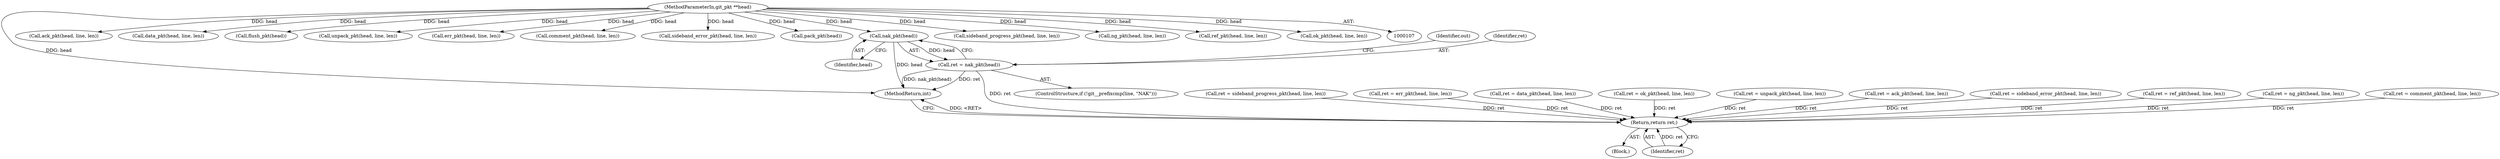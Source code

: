 digraph "0_libgit2_66e3774d279672ee51c3b54545a79d20d1ada834@pointer" {
"1000266" [label="(Call,nak_pkt(head))"];
"1000108" [label="(MethodParameterIn,git_pkt **head)"];
"1000264" [label="(Call,ret = nak_pkt(head))"];
"1000341" [label="(Return,return ret;)"];
"1000228" [label="(Call,ret = sideband_progress_pkt(head, line, len))"];
"1000254" [label="(Call,ack_pkt(head, line, len))"];
"1000274" [label="(Call,ret = err_pkt(head, line, len))"];
"1000112" [label="(Block,)"];
"1000216" [label="(Call,ret = data_pkt(head, line, len))"];
"1000342" [label="(Identifier,ret)"];
"1000298" [label="(Call,ret = ok_pkt(head, line, len))"];
"1000322" [label="(Call,ret = unpack_pkt(head, line, len))"];
"1000218" [label="(Call,data_pkt(head, line, len))"];
"1000108" [label="(MethodParameterIn,git_pkt **head)"];
"1000206" [label="(Call,flush_pkt(head))"];
"1000259" [label="(ControlStructure,if (!git__prefixcmp(line, \"NAK\")))"];
"1000265" [label="(Identifier,ret)"];
"1000252" [label="(Call,ret = ack_pkt(head, line, len))"];
"1000240" [label="(Call,ret = sideband_error_pkt(head, line, len))"];
"1000324" [label="(Call,unpack_pkt(head, line, len))"];
"1000267" [label="(Identifier,head)"];
"1000276" [label="(Call,err_pkt(head, line, len))"];
"1000337" [label="(Identifier,out)"];
"1000288" [label="(Call,comment_pkt(head, line, len))"];
"1000242" [label="(Call,sideband_error_pkt(head, line, len))"];
"1000150" [label="(Call,pack_pkt(head))"];
"1000264" [label="(Call,ret = nak_pkt(head))"];
"1000329" [label="(Call,ret = ref_pkt(head, line, len))"];
"1000341" [label="(Return,return ret;)"];
"1000310" [label="(Call,ret = ng_pkt(head, line, len))"];
"1000343" [label="(MethodReturn,int)"];
"1000286" [label="(Call,ret = comment_pkt(head, line, len))"];
"1000230" [label="(Call,sideband_progress_pkt(head, line, len))"];
"1000266" [label="(Call,nak_pkt(head))"];
"1000312" [label="(Call,ng_pkt(head, line, len))"];
"1000331" [label="(Call,ref_pkt(head, line, len))"];
"1000300" [label="(Call,ok_pkt(head, line, len))"];
"1000266" -> "1000264"  [label="AST: "];
"1000266" -> "1000267"  [label="CFG: "];
"1000267" -> "1000266"  [label="AST: "];
"1000264" -> "1000266"  [label="CFG: "];
"1000266" -> "1000343"  [label="DDG: head"];
"1000266" -> "1000264"  [label="DDG: head"];
"1000108" -> "1000266"  [label="DDG: head"];
"1000108" -> "1000107"  [label="AST: "];
"1000108" -> "1000343"  [label="DDG: head"];
"1000108" -> "1000150"  [label="DDG: head"];
"1000108" -> "1000206"  [label="DDG: head"];
"1000108" -> "1000218"  [label="DDG: head"];
"1000108" -> "1000230"  [label="DDG: head"];
"1000108" -> "1000242"  [label="DDG: head"];
"1000108" -> "1000254"  [label="DDG: head"];
"1000108" -> "1000276"  [label="DDG: head"];
"1000108" -> "1000288"  [label="DDG: head"];
"1000108" -> "1000300"  [label="DDG: head"];
"1000108" -> "1000312"  [label="DDG: head"];
"1000108" -> "1000324"  [label="DDG: head"];
"1000108" -> "1000331"  [label="DDG: head"];
"1000264" -> "1000259"  [label="AST: "];
"1000265" -> "1000264"  [label="AST: "];
"1000337" -> "1000264"  [label="CFG: "];
"1000264" -> "1000343"  [label="DDG: ret"];
"1000264" -> "1000343"  [label="DDG: nak_pkt(head)"];
"1000264" -> "1000341"  [label="DDG: ret"];
"1000341" -> "1000112"  [label="AST: "];
"1000341" -> "1000342"  [label="CFG: "];
"1000342" -> "1000341"  [label="AST: "];
"1000343" -> "1000341"  [label="CFG: "];
"1000341" -> "1000343"  [label="DDG: <RET>"];
"1000342" -> "1000341"  [label="DDG: ret"];
"1000274" -> "1000341"  [label="DDG: ret"];
"1000252" -> "1000341"  [label="DDG: ret"];
"1000286" -> "1000341"  [label="DDG: ret"];
"1000298" -> "1000341"  [label="DDG: ret"];
"1000228" -> "1000341"  [label="DDG: ret"];
"1000329" -> "1000341"  [label="DDG: ret"];
"1000322" -> "1000341"  [label="DDG: ret"];
"1000240" -> "1000341"  [label="DDG: ret"];
"1000216" -> "1000341"  [label="DDG: ret"];
"1000310" -> "1000341"  [label="DDG: ret"];
}
